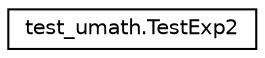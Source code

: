 digraph "Graphical Class Hierarchy"
{
 // LATEX_PDF_SIZE
  edge [fontname="Helvetica",fontsize="10",labelfontname="Helvetica",labelfontsize="10"];
  node [fontname="Helvetica",fontsize="10",shape=record];
  rankdir="LR";
  Node0 [label="test_umath.TestExp2",height=0.2,width=0.4,color="black", fillcolor="white", style="filled",URL="$classtest__umath_1_1TestExp2.html",tooltip=" "];
}
